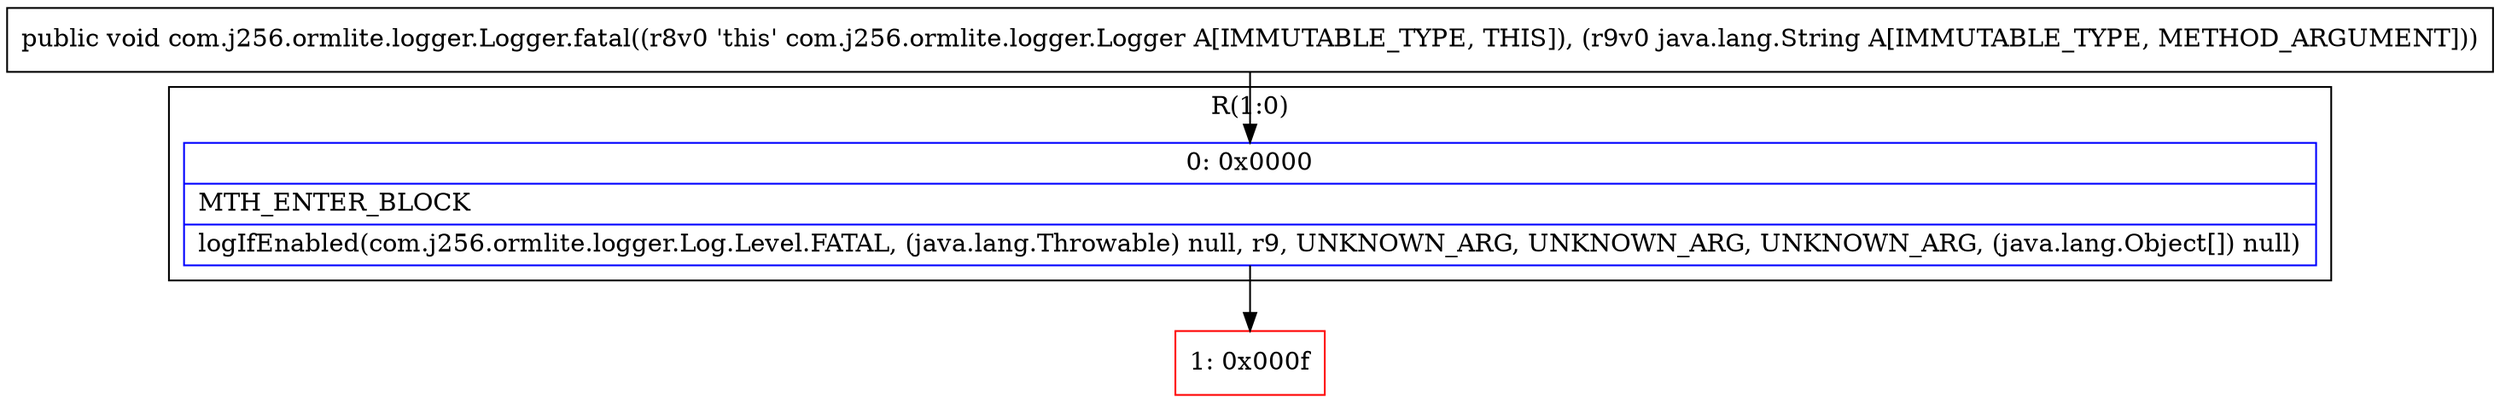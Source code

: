 digraph "CFG forcom.j256.ormlite.logger.Logger.fatal(Ljava\/lang\/String;)V" {
subgraph cluster_Region_553168741 {
label = "R(1:0)";
node [shape=record,color=blue];
Node_0 [shape=record,label="{0\:\ 0x0000|MTH_ENTER_BLOCK\l|logIfEnabled(com.j256.ormlite.logger.Log.Level.FATAL, (java.lang.Throwable) null, r9, UNKNOWN_ARG, UNKNOWN_ARG, UNKNOWN_ARG, (java.lang.Object[]) null)\l}"];
}
Node_1 [shape=record,color=red,label="{1\:\ 0x000f}"];
MethodNode[shape=record,label="{public void com.j256.ormlite.logger.Logger.fatal((r8v0 'this' com.j256.ormlite.logger.Logger A[IMMUTABLE_TYPE, THIS]), (r9v0 java.lang.String A[IMMUTABLE_TYPE, METHOD_ARGUMENT])) }"];
MethodNode -> Node_0;
Node_0 -> Node_1;
}

